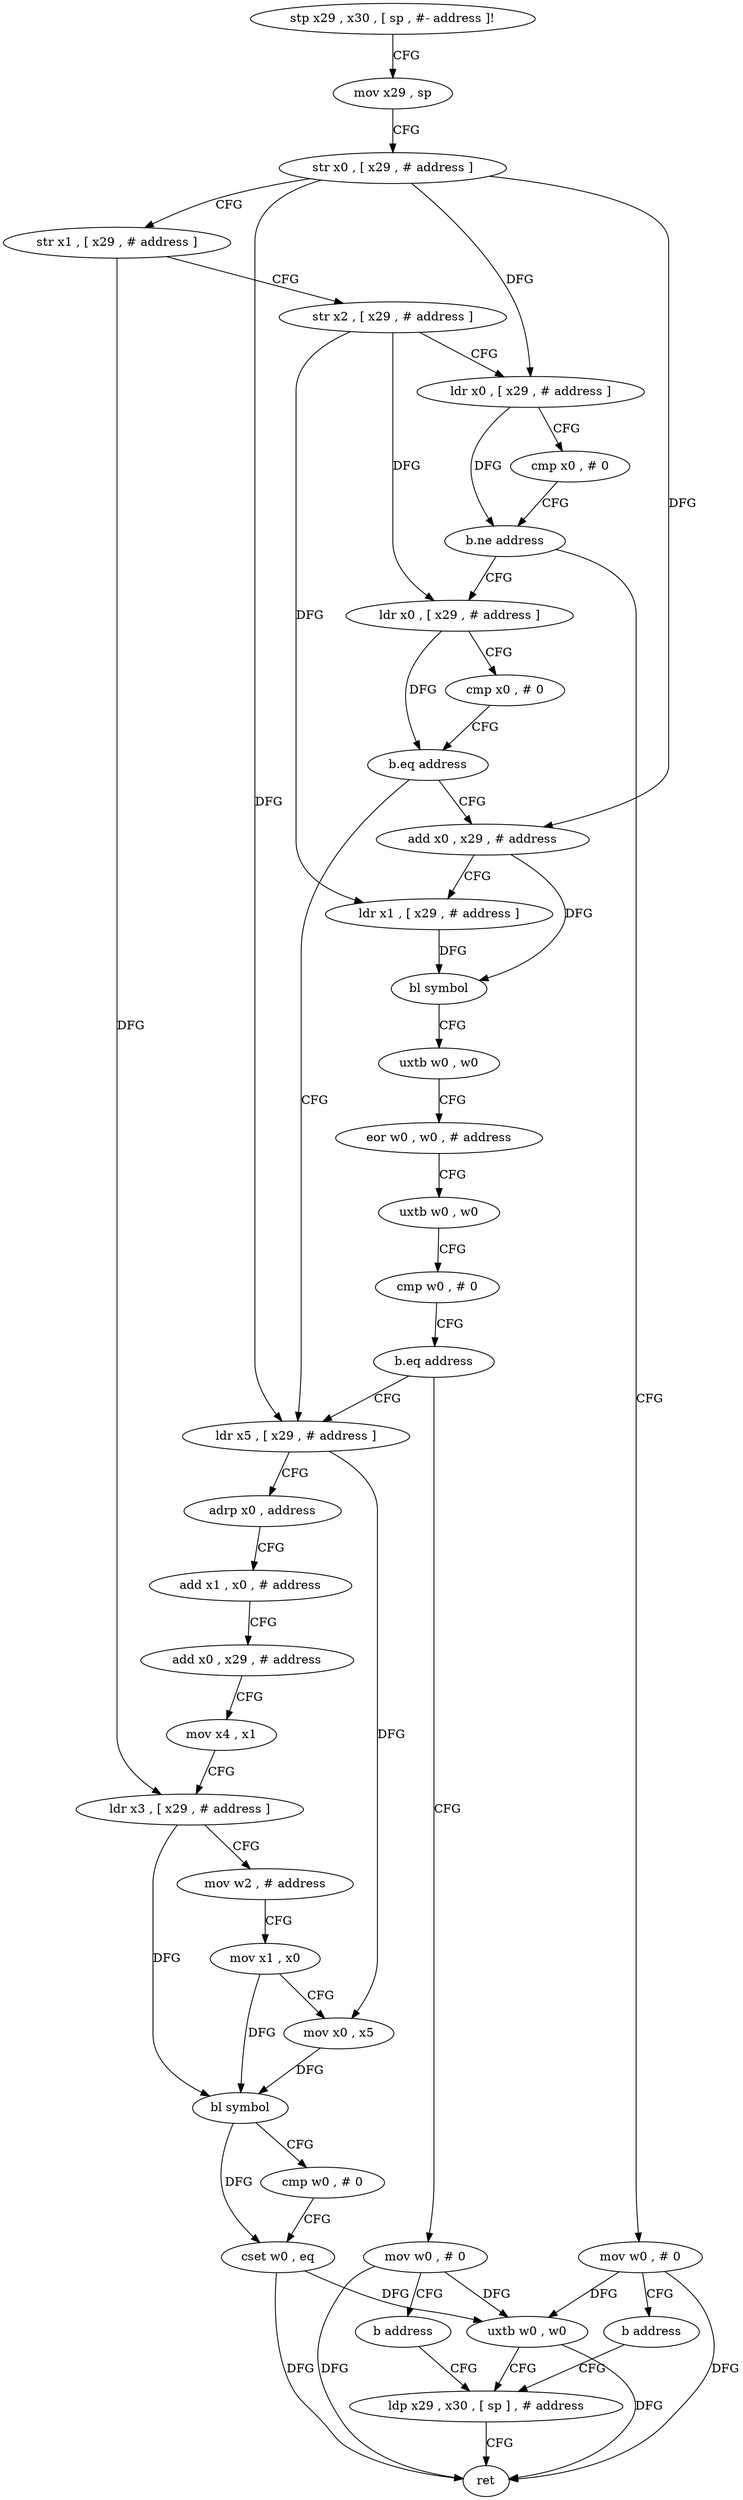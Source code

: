digraph "func" {
"4282980" [label = "stp x29 , x30 , [ sp , #- address ]!" ]
"4282984" [label = "mov x29 , sp" ]
"4282988" [label = "str x0 , [ x29 , # address ]" ]
"4282992" [label = "str x1 , [ x29 , # address ]" ]
"4282996" [label = "str x2 , [ x29 , # address ]" ]
"4283000" [label = "ldr x0 , [ x29 , # address ]" ]
"4283004" [label = "cmp x0 , # 0" ]
"4283008" [label = "b.ne address" ]
"4283020" [label = "ldr x0 , [ x29 , # address ]" ]
"4283012" [label = "mov w0 , # 0" ]
"4283024" [label = "cmp x0 , # 0" ]
"4283028" [label = "b.eq address" ]
"4283072" [label = "ldr x5 , [ x29 , # address ]" ]
"4283032" [label = "add x0 , x29 , # address" ]
"4283016" [label = "b address" ]
"4283124" [label = "ldp x29 , x30 , [ sp ] , # address" ]
"4283076" [label = "adrp x0 , address" ]
"4283080" [label = "add x1 , x0 , # address" ]
"4283084" [label = "add x0 , x29 , # address" ]
"4283088" [label = "mov x4 , x1" ]
"4283092" [label = "ldr x3 , [ x29 , # address ]" ]
"4283096" [label = "mov w2 , # address" ]
"4283100" [label = "mov x1 , x0" ]
"4283104" [label = "mov x0 , x5" ]
"4283108" [label = "bl symbol" ]
"4283112" [label = "cmp w0 , # 0" ]
"4283116" [label = "cset w0 , eq" ]
"4283120" [label = "uxtb w0 , w0" ]
"4283036" [label = "ldr x1 , [ x29 , # address ]" ]
"4283040" [label = "bl symbol" ]
"4283044" [label = "uxtb w0 , w0" ]
"4283048" [label = "eor w0 , w0 , # address" ]
"4283052" [label = "uxtb w0 , w0" ]
"4283056" [label = "cmp w0 , # 0" ]
"4283060" [label = "b.eq address" ]
"4283064" [label = "mov w0 , # 0" ]
"4283128" [label = "ret" ]
"4283068" [label = "b address" ]
"4282980" -> "4282984" [ label = "CFG" ]
"4282984" -> "4282988" [ label = "CFG" ]
"4282988" -> "4282992" [ label = "CFG" ]
"4282988" -> "4283000" [ label = "DFG" ]
"4282988" -> "4283072" [ label = "DFG" ]
"4282988" -> "4283032" [ label = "DFG" ]
"4282992" -> "4282996" [ label = "CFG" ]
"4282992" -> "4283092" [ label = "DFG" ]
"4282996" -> "4283000" [ label = "CFG" ]
"4282996" -> "4283020" [ label = "DFG" ]
"4282996" -> "4283036" [ label = "DFG" ]
"4283000" -> "4283004" [ label = "CFG" ]
"4283000" -> "4283008" [ label = "DFG" ]
"4283004" -> "4283008" [ label = "CFG" ]
"4283008" -> "4283020" [ label = "CFG" ]
"4283008" -> "4283012" [ label = "CFG" ]
"4283020" -> "4283024" [ label = "CFG" ]
"4283020" -> "4283028" [ label = "DFG" ]
"4283012" -> "4283016" [ label = "CFG" ]
"4283012" -> "4283128" [ label = "DFG" ]
"4283012" -> "4283120" [ label = "DFG" ]
"4283024" -> "4283028" [ label = "CFG" ]
"4283028" -> "4283072" [ label = "CFG" ]
"4283028" -> "4283032" [ label = "CFG" ]
"4283072" -> "4283076" [ label = "CFG" ]
"4283072" -> "4283104" [ label = "DFG" ]
"4283032" -> "4283036" [ label = "CFG" ]
"4283032" -> "4283040" [ label = "DFG" ]
"4283016" -> "4283124" [ label = "CFG" ]
"4283124" -> "4283128" [ label = "CFG" ]
"4283076" -> "4283080" [ label = "CFG" ]
"4283080" -> "4283084" [ label = "CFG" ]
"4283084" -> "4283088" [ label = "CFG" ]
"4283088" -> "4283092" [ label = "CFG" ]
"4283092" -> "4283096" [ label = "CFG" ]
"4283092" -> "4283108" [ label = "DFG" ]
"4283096" -> "4283100" [ label = "CFG" ]
"4283100" -> "4283104" [ label = "CFG" ]
"4283100" -> "4283108" [ label = "DFG" ]
"4283104" -> "4283108" [ label = "DFG" ]
"4283108" -> "4283112" [ label = "CFG" ]
"4283108" -> "4283116" [ label = "DFG" ]
"4283112" -> "4283116" [ label = "CFG" ]
"4283116" -> "4283120" [ label = "DFG" ]
"4283116" -> "4283128" [ label = "DFG" ]
"4283120" -> "4283124" [ label = "CFG" ]
"4283120" -> "4283128" [ label = "DFG" ]
"4283036" -> "4283040" [ label = "DFG" ]
"4283040" -> "4283044" [ label = "CFG" ]
"4283044" -> "4283048" [ label = "CFG" ]
"4283048" -> "4283052" [ label = "CFG" ]
"4283052" -> "4283056" [ label = "CFG" ]
"4283056" -> "4283060" [ label = "CFG" ]
"4283060" -> "4283072" [ label = "CFG" ]
"4283060" -> "4283064" [ label = "CFG" ]
"4283064" -> "4283068" [ label = "CFG" ]
"4283064" -> "4283128" [ label = "DFG" ]
"4283064" -> "4283120" [ label = "DFG" ]
"4283068" -> "4283124" [ label = "CFG" ]
}
